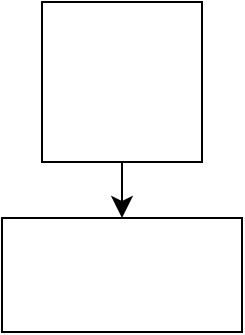<mxfile version="21.6.8" type="github">
  <diagram name="Seite-1" id="uBLiGHKgIBflKxXMtVZV">
    <mxGraphModel dx="552" dy="145" grid="0" gridSize="10" guides="1" tooltips="1" connect="1" arrows="1" fold="1" page="0" pageScale="1" pageWidth="827" pageHeight="1169" math="0" shadow="0">
      <root>
        <mxCell id="0" />
        <mxCell id="1" parent="0" />
        <mxCell id="np4-04aTfS2IV4d-RBG4-3" style="edgeStyle=none;curved=1;rounded=0;orthogonalLoop=1;jettySize=auto;html=1;fontSize=12;startSize=8;endSize=8;" parent="1" source="np4-04aTfS2IV4d-RBG4-1" target="np4-04aTfS2IV4d-RBG4-2" edge="1">
          <mxGeometry relative="1" as="geometry" />
        </mxCell>
        <mxCell id="np4-04aTfS2IV4d-RBG4-1" value="" style="whiteSpace=wrap;html=1;aspect=fixed;fontSize=16;" parent="1" vertex="1">
          <mxGeometry x="42" y="182" width="80" height="80" as="geometry" />
        </mxCell>
        <mxCell id="np4-04aTfS2IV4d-RBG4-2" value="" style="rounded=0;whiteSpace=wrap;html=1;fontSize=16;" parent="1" vertex="1">
          <mxGeometry x="22" y="290" width="120" height="57" as="geometry" />
        </mxCell>
      </root>
    </mxGraphModel>
  </diagram>
</mxfile>
